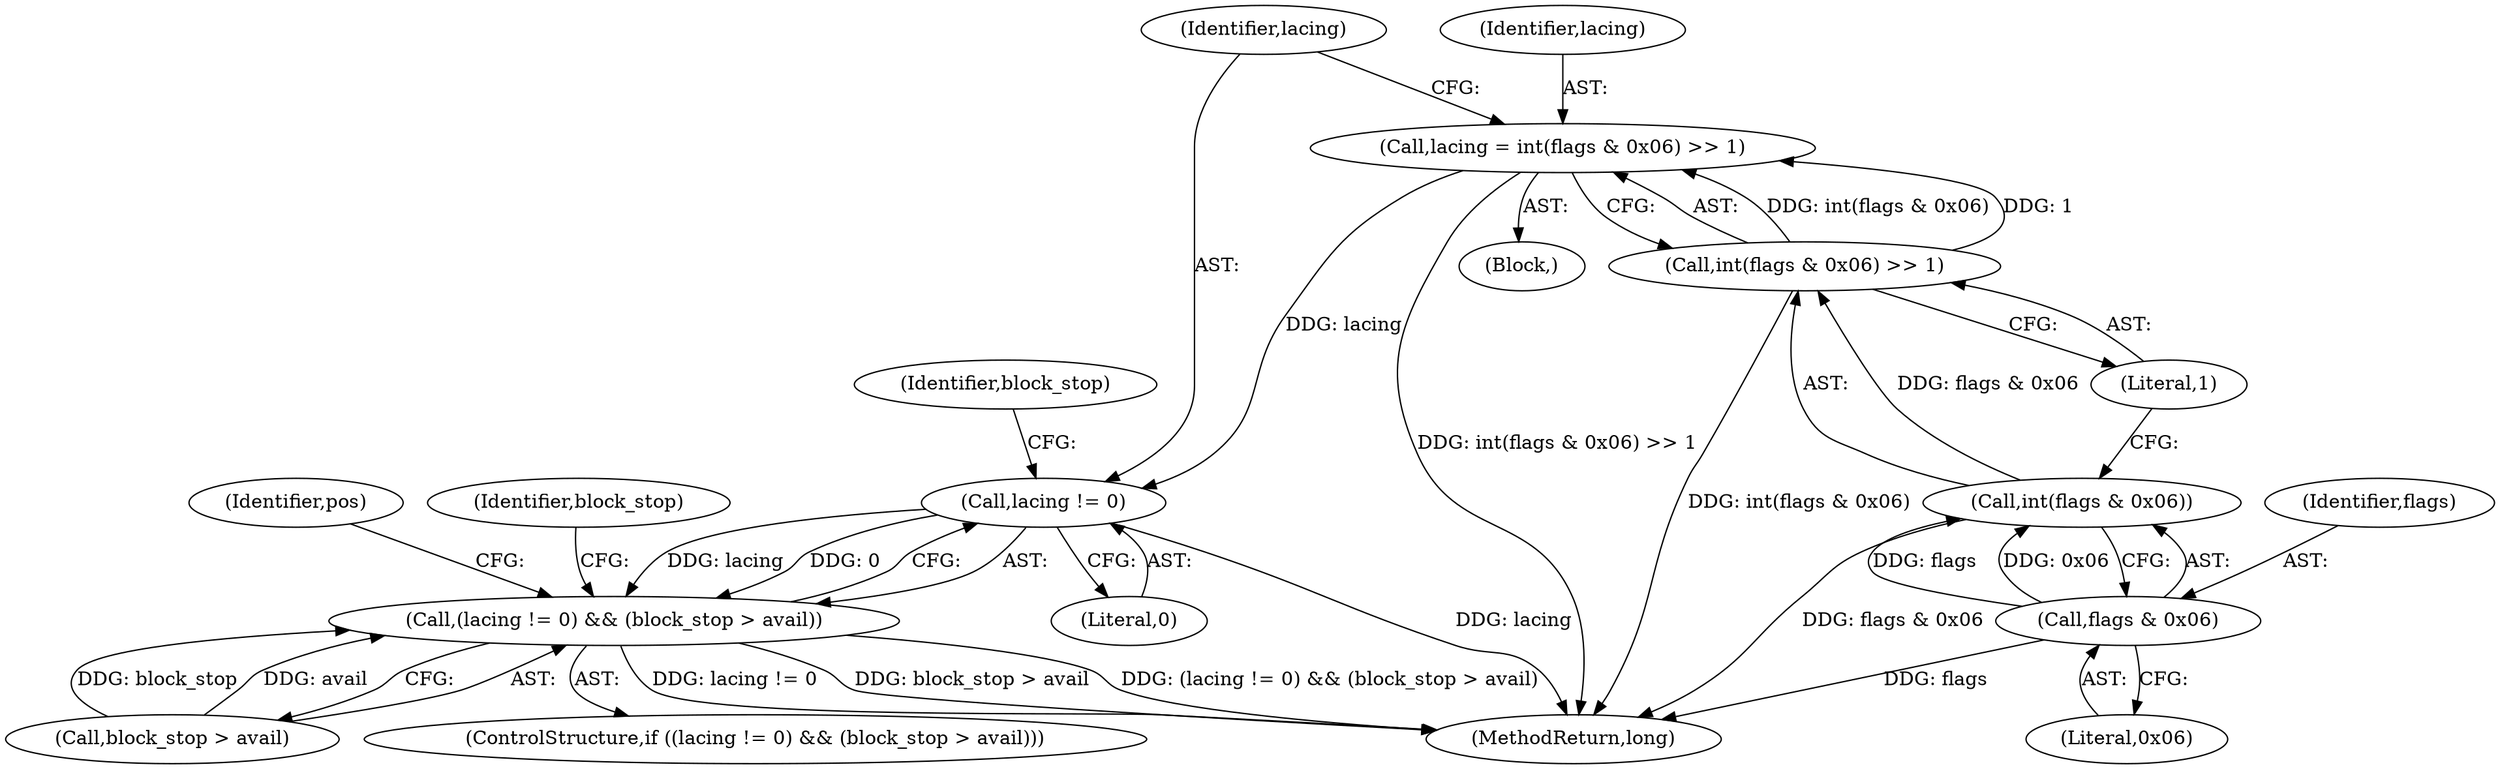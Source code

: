 digraph "0_Android_cc274e2abe8b2a6698a5c47d8aa4bb45f1f9538d_45@API" {
"1000559" [label="(Call,lacing != 0)"];
"1000549" [label="(Call,lacing = int(flags & 0x06) >> 1)"];
"1000551" [label="(Call,int(flags & 0x06) >> 1)"];
"1000552" [label="(Call,int(flags & 0x06))"];
"1000553" [label="(Call,flags & 0x06)"];
"1000558" [label="(Call,(lacing != 0) && (block_stop > avail))"];
"1000562" [label="(Call,block_stop > avail)"];
"1000549" [label="(Call,lacing = int(flags & 0x06) >> 1)"];
"1000572" [label="(Identifier,pos)"];
"1000552" [label="(Call,int(flags & 0x06))"];
"1000555" [label="(Literal,0x06)"];
"1000557" [label="(ControlStructure,if ((lacing != 0) && (block_stop > avail)))"];
"1000558" [label="(Call,(lacing != 0) && (block_stop > avail))"];
"1000563" [label="(Identifier,block_stop)"];
"1000551" [label="(Call,int(flags & 0x06) >> 1)"];
"1000550" [label="(Identifier,lacing)"];
"1000554" [label="(Identifier,flags)"];
"1000567" [label="(Identifier,block_stop)"];
"1000604" [label="(MethodReturn,long)"];
"1000199" [label="(Block,)"];
"1000553" [label="(Call,flags & 0x06)"];
"1000560" [label="(Identifier,lacing)"];
"1000561" [label="(Literal,0)"];
"1000556" [label="(Literal,1)"];
"1000559" [label="(Call,lacing != 0)"];
"1000559" -> "1000558"  [label="AST: "];
"1000559" -> "1000561"  [label="CFG: "];
"1000560" -> "1000559"  [label="AST: "];
"1000561" -> "1000559"  [label="AST: "];
"1000563" -> "1000559"  [label="CFG: "];
"1000558" -> "1000559"  [label="CFG: "];
"1000559" -> "1000604"  [label="DDG: lacing"];
"1000559" -> "1000558"  [label="DDG: lacing"];
"1000559" -> "1000558"  [label="DDG: 0"];
"1000549" -> "1000559"  [label="DDG: lacing"];
"1000549" -> "1000199"  [label="AST: "];
"1000549" -> "1000551"  [label="CFG: "];
"1000550" -> "1000549"  [label="AST: "];
"1000551" -> "1000549"  [label="AST: "];
"1000560" -> "1000549"  [label="CFG: "];
"1000549" -> "1000604"  [label="DDG: int(flags & 0x06) >> 1"];
"1000551" -> "1000549"  [label="DDG: int(flags & 0x06)"];
"1000551" -> "1000549"  [label="DDG: 1"];
"1000551" -> "1000556"  [label="CFG: "];
"1000552" -> "1000551"  [label="AST: "];
"1000556" -> "1000551"  [label="AST: "];
"1000551" -> "1000604"  [label="DDG: int(flags & 0x06)"];
"1000552" -> "1000551"  [label="DDG: flags & 0x06"];
"1000552" -> "1000553"  [label="CFG: "];
"1000553" -> "1000552"  [label="AST: "];
"1000556" -> "1000552"  [label="CFG: "];
"1000552" -> "1000604"  [label="DDG: flags & 0x06"];
"1000553" -> "1000552"  [label="DDG: flags"];
"1000553" -> "1000552"  [label="DDG: 0x06"];
"1000553" -> "1000555"  [label="CFG: "];
"1000554" -> "1000553"  [label="AST: "];
"1000555" -> "1000553"  [label="AST: "];
"1000553" -> "1000604"  [label="DDG: flags"];
"1000558" -> "1000557"  [label="AST: "];
"1000558" -> "1000562"  [label="CFG: "];
"1000562" -> "1000558"  [label="AST: "];
"1000567" -> "1000558"  [label="CFG: "];
"1000572" -> "1000558"  [label="CFG: "];
"1000558" -> "1000604"  [label="DDG: block_stop > avail"];
"1000558" -> "1000604"  [label="DDG: (lacing != 0) && (block_stop > avail)"];
"1000558" -> "1000604"  [label="DDG: lacing != 0"];
"1000562" -> "1000558"  [label="DDG: block_stop"];
"1000562" -> "1000558"  [label="DDG: avail"];
}
